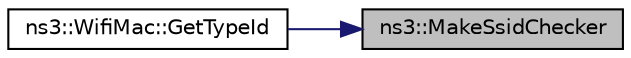 digraph "ns3::MakeSsidChecker"
{
 // LATEX_PDF_SIZE
  edge [fontname="Helvetica",fontsize="10",labelfontname="Helvetica",labelfontsize="10"];
  node [fontname="Helvetica",fontsize="10",shape=record];
  rankdir="RL";
  Node1 [label="ns3::MakeSsidChecker",height=0.2,width=0.4,color="black", fillcolor="grey75", style="filled", fontcolor="black",tooltip=" "];
  Node1 -> Node2 [dir="back",color="midnightblue",fontsize="10",style="solid",fontname="Helvetica"];
  Node2 [label="ns3::WifiMac::GetTypeId",height=0.2,width=0.4,color="black", fillcolor="white", style="filled",URL="$classns3_1_1_wifi_mac.html#a818f25109b406fede9339747eda0d84d",tooltip="Get the type ID."];
}
